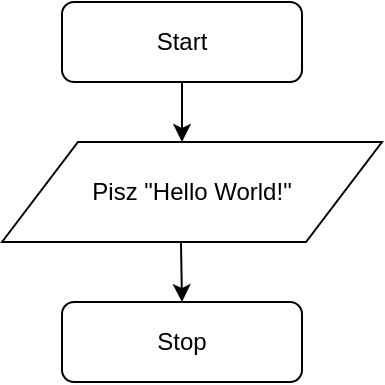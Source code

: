 <mxfile version="12.7.9" type="device"><diagram id="Ig68sIAlY4-ZTVZjrSzE" name="Page-1"><mxGraphModel dx="782" dy="738" grid="1" gridSize="10" guides="1" tooltips="1" connect="1" arrows="1" fold="1" page="1" pageScale="1" pageWidth="827" pageHeight="1169" math="0" shadow="0"><root><mxCell id="0"/><mxCell id="1" parent="0"/><mxCell id="mqgNlhF-3f95GEyAtQcA-1" value="" style="rounded=1;whiteSpace=wrap;html=1;" parent="1" vertex="1"><mxGeometry x="340" y="30" width="120" height="40" as="geometry"/></mxCell><mxCell id="mqgNlhF-3f95GEyAtQcA-2" value="Start" style="text;html=1;strokeColor=none;fillColor=none;align=center;verticalAlign=middle;whiteSpace=wrap;rounded=0;" parent="1" vertex="1"><mxGeometry x="380" y="40" width="40" height="20" as="geometry"/></mxCell><mxCell id="mqgNlhF-3f95GEyAtQcA-3" value="" style="endArrow=classic;html=1;exitX=0.5;exitY=1;exitDx=0;exitDy=0;" parent="1" source="mqgNlhF-3f95GEyAtQcA-1" edge="1"><mxGeometry width="50" height="50" relative="1" as="geometry"><mxPoint x="380" y="300" as="sourcePoint"/><mxPoint x="400" y="100" as="targetPoint"/></mxGeometry></mxCell><mxCell id="mqgNlhF-3f95GEyAtQcA-4" value="" style="shape=parallelogram;perimeter=parallelogramPerimeter;whiteSpace=wrap;html=1;" parent="1" vertex="1"><mxGeometry x="310" y="100" width="190" height="50" as="geometry"/></mxCell><mxCell id="mqgNlhF-3f95GEyAtQcA-5" value="Pisz &quot;Hello World!&quot;" style="text;html=1;strokeColor=none;fillColor=none;align=center;verticalAlign=middle;whiteSpace=wrap;rounded=0;" parent="1" vertex="1"><mxGeometry x="340" y="115" width="130" height="20" as="geometry"/></mxCell><mxCell id="mqgNlhF-3f95GEyAtQcA-6" value="" style="endArrow=classic;html=1;exitX=0.471;exitY=1;exitDx=0;exitDy=0;exitPerimeter=0;" parent="1" source="mqgNlhF-3f95GEyAtQcA-4" edge="1"><mxGeometry width="50" height="50" relative="1" as="geometry"><mxPoint x="380" y="300" as="sourcePoint"/><mxPoint x="400" y="180" as="targetPoint"/></mxGeometry></mxCell><mxCell id="mqgNlhF-3f95GEyAtQcA-7" value="" style="rounded=1;whiteSpace=wrap;html=1;" parent="1" vertex="1"><mxGeometry x="340" y="180" width="120" height="40" as="geometry"/></mxCell><mxCell id="mqgNlhF-3f95GEyAtQcA-8" value="Stop" style="text;html=1;strokeColor=none;fillColor=none;align=center;verticalAlign=middle;whiteSpace=wrap;rounded=0;" parent="1" vertex="1"><mxGeometry x="380" y="190" width="40" height="20" as="geometry"/></mxCell></root></mxGraphModel></diagram></mxfile>